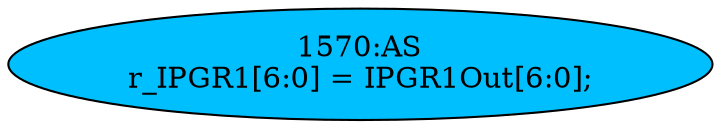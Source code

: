 strict digraph "" {
	node [label="\N"];
	"1570:AS"	 [ast="<pyverilog.vparser.ast.Assign object at 0x7fbdee048cd0>",
		def_var="['r_IPGR1']",
		fillcolor=deepskyblue,
		label="1570:AS
r_IPGR1[6:0] = IPGR1Out[6:0];",
		statements="[]",
		style=filled,
		typ=Assign,
		use_var="['IPGR1Out']"];
}

